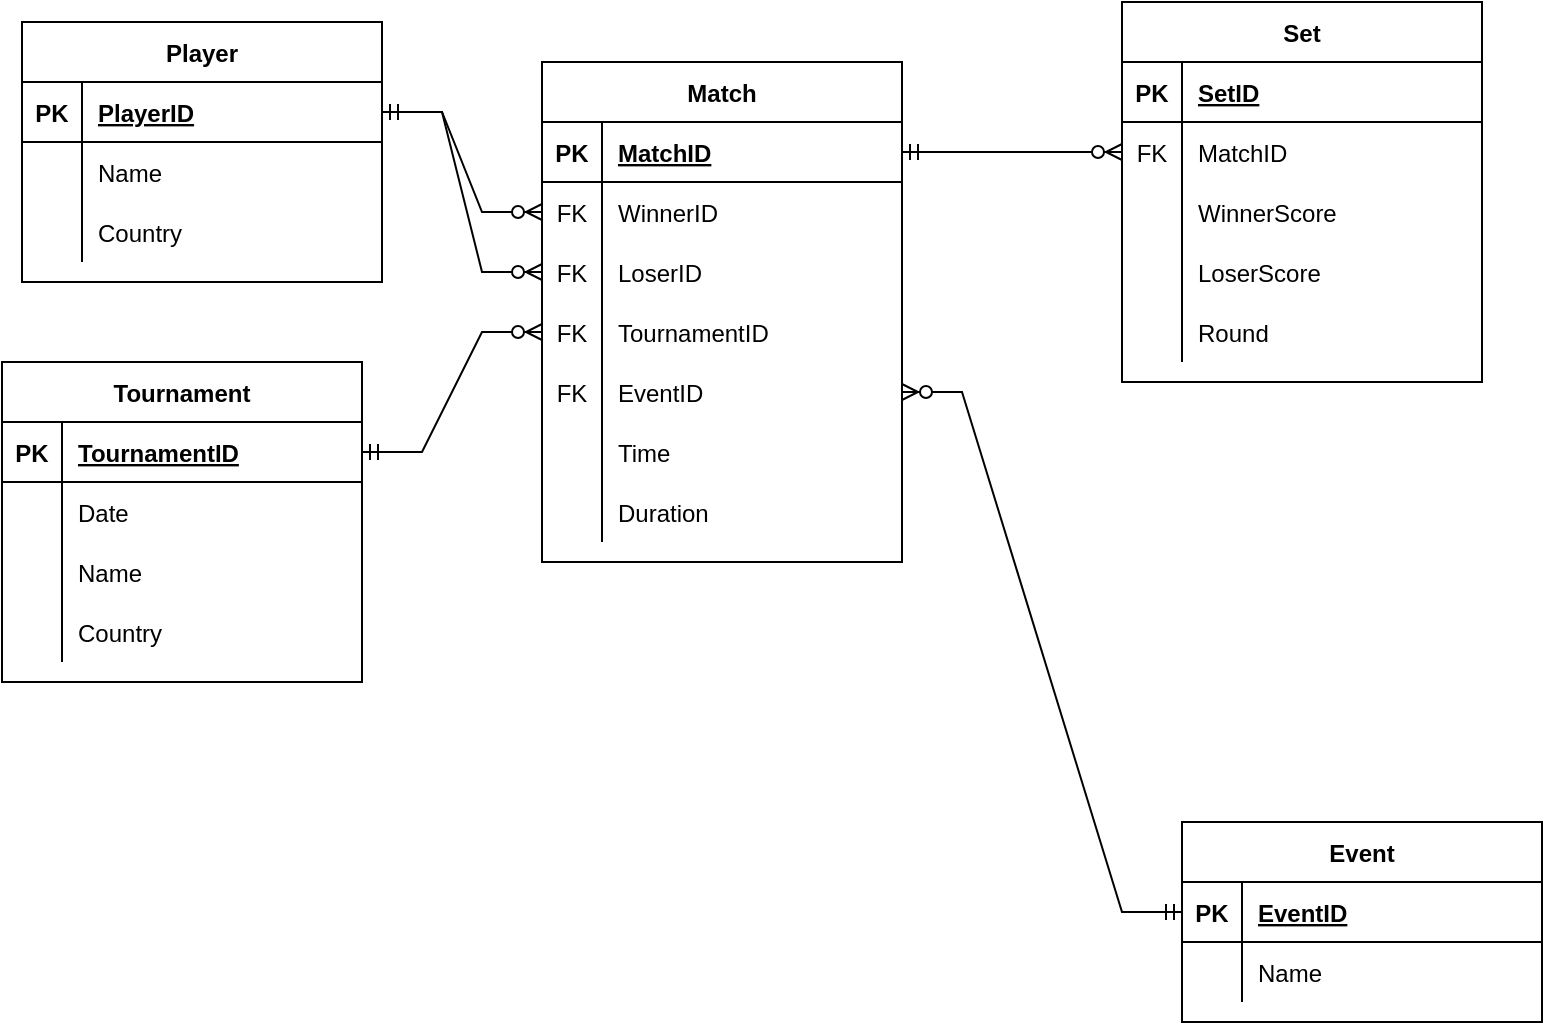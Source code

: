 <mxfile version="15.8.4" type="device"><diagram id="lJZy8PQJEHGjV0rUDn2W" name="Page-1"><mxGraphModel dx="1342" dy="802" grid="1" gridSize="10" guides="1" tooltips="1" connect="1" arrows="1" fold="1" page="1" pageScale="1" pageWidth="1100" pageHeight="850" math="0" shadow="0"><root><mxCell id="0"/><mxCell id="1" parent="0"/><mxCell id="m89uxuKctpAIgiCECu_l-1" value="Match" style="shape=table;startSize=30;container=1;collapsible=1;childLayout=tableLayout;fixedRows=1;rowLines=0;fontStyle=1;align=center;resizeLast=1;" parent="1" vertex="1"><mxGeometry x="480" y="110" width="180" height="250" as="geometry"/></mxCell><mxCell id="m89uxuKctpAIgiCECu_l-2" value="" style="shape=partialRectangle;collapsible=0;dropTarget=0;pointerEvents=0;fillColor=none;top=0;left=0;bottom=1;right=0;points=[[0,0.5],[1,0.5]];portConstraint=eastwest;" parent="m89uxuKctpAIgiCECu_l-1" vertex="1"><mxGeometry y="30" width="180" height="30" as="geometry"/></mxCell><mxCell id="m89uxuKctpAIgiCECu_l-3" value="PK" style="shape=partialRectangle;connectable=0;fillColor=none;top=0;left=0;bottom=0;right=0;fontStyle=1;overflow=hidden;" parent="m89uxuKctpAIgiCECu_l-2" vertex="1"><mxGeometry width="30" height="30" as="geometry"><mxRectangle width="30" height="30" as="alternateBounds"/></mxGeometry></mxCell><mxCell id="m89uxuKctpAIgiCECu_l-4" value="MatchID" style="shape=partialRectangle;connectable=0;fillColor=none;top=0;left=0;bottom=0;right=0;align=left;spacingLeft=6;fontStyle=5;overflow=hidden;" parent="m89uxuKctpAIgiCECu_l-2" vertex="1"><mxGeometry x="30" width="150" height="30" as="geometry"><mxRectangle width="150" height="30" as="alternateBounds"/></mxGeometry></mxCell><mxCell id="m89uxuKctpAIgiCECu_l-5" value="" style="shape=partialRectangle;collapsible=0;dropTarget=0;pointerEvents=0;fillColor=none;top=0;left=0;bottom=0;right=0;points=[[0,0.5],[1,0.5]];portConstraint=eastwest;" parent="m89uxuKctpAIgiCECu_l-1" vertex="1"><mxGeometry y="60" width="180" height="30" as="geometry"/></mxCell><mxCell id="m89uxuKctpAIgiCECu_l-6" value="FK" style="shape=partialRectangle;connectable=0;fillColor=none;top=0;left=0;bottom=0;right=0;editable=1;overflow=hidden;" parent="m89uxuKctpAIgiCECu_l-5" vertex="1"><mxGeometry width="30" height="30" as="geometry"><mxRectangle width="30" height="30" as="alternateBounds"/></mxGeometry></mxCell><mxCell id="m89uxuKctpAIgiCECu_l-7" value="WinnerID" style="shape=partialRectangle;connectable=0;fillColor=none;top=0;left=0;bottom=0;right=0;align=left;spacingLeft=6;overflow=hidden;" parent="m89uxuKctpAIgiCECu_l-5" vertex="1"><mxGeometry x="30" width="150" height="30" as="geometry"><mxRectangle width="150" height="30" as="alternateBounds"/></mxGeometry></mxCell><mxCell id="m89uxuKctpAIgiCECu_l-8" value="" style="shape=partialRectangle;collapsible=0;dropTarget=0;pointerEvents=0;fillColor=none;top=0;left=0;bottom=0;right=0;points=[[0,0.5],[1,0.5]];portConstraint=eastwest;" parent="m89uxuKctpAIgiCECu_l-1" vertex="1"><mxGeometry y="90" width="180" height="30" as="geometry"/></mxCell><mxCell id="m89uxuKctpAIgiCECu_l-9" value="FK" style="shape=partialRectangle;connectable=0;fillColor=none;top=0;left=0;bottom=0;right=0;editable=1;overflow=hidden;" parent="m89uxuKctpAIgiCECu_l-8" vertex="1"><mxGeometry width="30" height="30" as="geometry"><mxRectangle width="30" height="30" as="alternateBounds"/></mxGeometry></mxCell><mxCell id="m89uxuKctpAIgiCECu_l-10" value="LoserID" style="shape=partialRectangle;connectable=0;fillColor=none;top=0;left=0;bottom=0;right=0;align=left;spacingLeft=6;overflow=hidden;" parent="m89uxuKctpAIgiCECu_l-8" vertex="1"><mxGeometry x="30" width="150" height="30" as="geometry"><mxRectangle width="150" height="30" as="alternateBounds"/></mxGeometry></mxCell><mxCell id="m89uxuKctpAIgiCECu_l-11" value="" style="shape=partialRectangle;collapsible=0;dropTarget=0;pointerEvents=0;fillColor=none;top=0;left=0;bottom=0;right=0;points=[[0,0.5],[1,0.5]];portConstraint=eastwest;" parent="m89uxuKctpAIgiCECu_l-1" vertex="1"><mxGeometry y="120" width="180" height="30" as="geometry"/></mxCell><mxCell id="m89uxuKctpAIgiCECu_l-12" value="FK" style="shape=partialRectangle;connectable=0;fillColor=none;top=0;left=0;bottom=0;right=0;editable=1;overflow=hidden;" parent="m89uxuKctpAIgiCECu_l-11" vertex="1"><mxGeometry width="30" height="30" as="geometry"><mxRectangle width="30" height="30" as="alternateBounds"/></mxGeometry></mxCell><mxCell id="m89uxuKctpAIgiCECu_l-13" value="TournamentID" style="shape=partialRectangle;connectable=0;fillColor=none;top=0;left=0;bottom=0;right=0;align=left;spacingLeft=6;overflow=hidden;" parent="m89uxuKctpAIgiCECu_l-11" vertex="1"><mxGeometry x="30" width="150" height="30" as="geometry"><mxRectangle width="150" height="30" as="alternateBounds"/></mxGeometry></mxCell><mxCell id="m89uxuKctpAIgiCECu_l-46" style="shape=partialRectangle;collapsible=0;dropTarget=0;pointerEvents=0;fillColor=none;top=0;left=0;bottom=0;right=0;points=[[0,0.5],[1,0.5]];portConstraint=eastwest;" parent="m89uxuKctpAIgiCECu_l-1" vertex="1"><mxGeometry y="150" width="180" height="30" as="geometry"/></mxCell><mxCell id="m89uxuKctpAIgiCECu_l-47" value="FK" style="shape=partialRectangle;connectable=0;fillColor=none;top=0;left=0;bottom=0;right=0;editable=1;overflow=hidden;" parent="m89uxuKctpAIgiCECu_l-46" vertex="1"><mxGeometry width="30" height="30" as="geometry"><mxRectangle width="30" height="30" as="alternateBounds"/></mxGeometry></mxCell><mxCell id="m89uxuKctpAIgiCECu_l-48" value="EventID" style="shape=partialRectangle;connectable=0;fillColor=none;top=0;left=0;bottom=0;right=0;align=left;spacingLeft=6;overflow=hidden;" parent="m89uxuKctpAIgiCECu_l-46" vertex="1"><mxGeometry x="30" width="150" height="30" as="geometry"><mxRectangle width="150" height="30" as="alternateBounds"/></mxGeometry></mxCell><mxCell id="m89uxuKctpAIgiCECu_l-52" style="shape=partialRectangle;collapsible=0;dropTarget=0;pointerEvents=0;fillColor=none;top=0;left=0;bottom=0;right=0;points=[[0,0.5],[1,0.5]];portConstraint=eastwest;" parent="m89uxuKctpAIgiCECu_l-1" vertex="1"><mxGeometry y="180" width="180" height="30" as="geometry"/></mxCell><mxCell id="m89uxuKctpAIgiCECu_l-53" style="shape=partialRectangle;connectable=0;fillColor=none;top=0;left=0;bottom=0;right=0;editable=1;overflow=hidden;" parent="m89uxuKctpAIgiCECu_l-52" vertex="1"><mxGeometry width="30" height="30" as="geometry"><mxRectangle width="30" height="30" as="alternateBounds"/></mxGeometry></mxCell><mxCell id="m89uxuKctpAIgiCECu_l-54" value="Time" style="shape=partialRectangle;connectable=0;fillColor=none;top=0;left=0;bottom=0;right=0;align=left;spacingLeft=6;overflow=hidden;" parent="m89uxuKctpAIgiCECu_l-52" vertex="1"><mxGeometry x="30" width="150" height="30" as="geometry"><mxRectangle width="150" height="30" as="alternateBounds"/></mxGeometry></mxCell><mxCell id="m89uxuKctpAIgiCECu_l-49" style="shape=partialRectangle;collapsible=0;dropTarget=0;pointerEvents=0;fillColor=none;top=0;left=0;bottom=0;right=0;points=[[0,0.5],[1,0.5]];portConstraint=eastwest;" parent="m89uxuKctpAIgiCECu_l-1" vertex="1"><mxGeometry y="210" width="180" height="30" as="geometry"/></mxCell><mxCell id="m89uxuKctpAIgiCECu_l-50" style="shape=partialRectangle;connectable=0;fillColor=none;top=0;left=0;bottom=0;right=0;editable=1;overflow=hidden;" parent="m89uxuKctpAIgiCECu_l-49" vertex="1"><mxGeometry width="30" height="30" as="geometry"><mxRectangle width="30" height="30" as="alternateBounds"/></mxGeometry></mxCell><mxCell id="m89uxuKctpAIgiCECu_l-51" value="Duration" style="shape=partialRectangle;connectable=0;fillColor=none;top=0;left=0;bottom=0;right=0;align=left;spacingLeft=6;overflow=hidden;" parent="m89uxuKctpAIgiCECu_l-49" vertex="1"><mxGeometry x="30" width="150" height="30" as="geometry"><mxRectangle width="150" height="30" as="alternateBounds"/></mxGeometry></mxCell><mxCell id="m89uxuKctpAIgiCECu_l-14" value="Tournament" style="shape=table;startSize=30;container=1;collapsible=1;childLayout=tableLayout;fixedRows=1;rowLines=0;fontStyle=1;align=center;resizeLast=1;" parent="1" vertex="1"><mxGeometry x="210" y="260" width="180" height="160" as="geometry"/></mxCell><mxCell id="m89uxuKctpAIgiCECu_l-15" value="" style="shape=partialRectangle;collapsible=0;dropTarget=0;pointerEvents=0;fillColor=none;top=0;left=0;bottom=1;right=0;points=[[0,0.5],[1,0.5]];portConstraint=eastwest;" parent="m89uxuKctpAIgiCECu_l-14" vertex="1"><mxGeometry y="30" width="180" height="30" as="geometry"/></mxCell><mxCell id="m89uxuKctpAIgiCECu_l-16" value="PK" style="shape=partialRectangle;connectable=0;fillColor=none;top=0;left=0;bottom=0;right=0;fontStyle=1;overflow=hidden;" parent="m89uxuKctpAIgiCECu_l-15" vertex="1"><mxGeometry width="30" height="30" as="geometry"><mxRectangle width="30" height="30" as="alternateBounds"/></mxGeometry></mxCell><mxCell id="m89uxuKctpAIgiCECu_l-17" value="TournamentID" style="shape=partialRectangle;connectable=0;fillColor=none;top=0;left=0;bottom=0;right=0;align=left;spacingLeft=6;fontStyle=5;overflow=hidden;" parent="m89uxuKctpAIgiCECu_l-15" vertex="1"><mxGeometry x="30" width="150" height="30" as="geometry"><mxRectangle width="150" height="30" as="alternateBounds"/></mxGeometry></mxCell><mxCell id="m89uxuKctpAIgiCECu_l-18" value="" style="shape=partialRectangle;collapsible=0;dropTarget=0;pointerEvents=0;fillColor=none;top=0;left=0;bottom=0;right=0;points=[[0,0.5],[1,0.5]];portConstraint=eastwest;" parent="m89uxuKctpAIgiCECu_l-14" vertex="1"><mxGeometry y="60" width="180" height="30" as="geometry"/></mxCell><mxCell id="m89uxuKctpAIgiCECu_l-19" value="" style="shape=partialRectangle;connectable=0;fillColor=none;top=0;left=0;bottom=0;right=0;editable=1;overflow=hidden;" parent="m89uxuKctpAIgiCECu_l-18" vertex="1"><mxGeometry width="30" height="30" as="geometry"><mxRectangle width="30" height="30" as="alternateBounds"/></mxGeometry></mxCell><mxCell id="m89uxuKctpAIgiCECu_l-20" value="Date" style="shape=partialRectangle;connectable=0;fillColor=none;top=0;left=0;bottom=0;right=0;align=left;spacingLeft=6;overflow=hidden;" parent="m89uxuKctpAIgiCECu_l-18" vertex="1"><mxGeometry x="30" width="150" height="30" as="geometry"><mxRectangle width="150" height="30" as="alternateBounds"/></mxGeometry></mxCell><mxCell id="m89uxuKctpAIgiCECu_l-21" value="" style="shape=partialRectangle;collapsible=0;dropTarget=0;pointerEvents=0;fillColor=none;top=0;left=0;bottom=0;right=0;points=[[0,0.5],[1,0.5]];portConstraint=eastwest;" parent="m89uxuKctpAIgiCECu_l-14" vertex="1"><mxGeometry y="90" width="180" height="30" as="geometry"/></mxCell><mxCell id="m89uxuKctpAIgiCECu_l-22" value="" style="shape=partialRectangle;connectable=0;fillColor=none;top=0;left=0;bottom=0;right=0;editable=1;overflow=hidden;" parent="m89uxuKctpAIgiCECu_l-21" vertex="1"><mxGeometry width="30" height="30" as="geometry"><mxRectangle width="30" height="30" as="alternateBounds"/></mxGeometry></mxCell><mxCell id="m89uxuKctpAIgiCECu_l-23" value="Name" style="shape=partialRectangle;connectable=0;fillColor=none;top=0;left=0;bottom=0;right=0;align=left;spacingLeft=6;overflow=hidden;" parent="m89uxuKctpAIgiCECu_l-21" vertex="1"><mxGeometry x="30" width="150" height="30" as="geometry"><mxRectangle width="150" height="30" as="alternateBounds"/></mxGeometry></mxCell><mxCell id="m89uxuKctpAIgiCECu_l-40" style="shape=partialRectangle;collapsible=0;dropTarget=0;pointerEvents=0;fillColor=none;top=0;left=0;bottom=0;right=0;points=[[0,0.5],[1,0.5]];portConstraint=eastwest;" parent="m89uxuKctpAIgiCECu_l-14" vertex="1"><mxGeometry y="120" width="180" height="30" as="geometry"/></mxCell><mxCell id="m89uxuKctpAIgiCECu_l-41" style="shape=partialRectangle;connectable=0;fillColor=none;top=0;left=0;bottom=0;right=0;editable=1;overflow=hidden;" parent="m89uxuKctpAIgiCECu_l-40" vertex="1"><mxGeometry width="30" height="30" as="geometry"><mxRectangle width="30" height="30" as="alternateBounds"/></mxGeometry></mxCell><mxCell id="m89uxuKctpAIgiCECu_l-42" value="Country" style="shape=partialRectangle;connectable=0;fillColor=none;top=0;left=0;bottom=0;right=0;align=left;spacingLeft=6;overflow=hidden;" parent="m89uxuKctpAIgiCECu_l-40" vertex="1"><mxGeometry x="30" width="150" height="30" as="geometry"><mxRectangle width="150" height="30" as="alternateBounds"/></mxGeometry></mxCell><mxCell id="m89uxuKctpAIgiCECu_l-27" value="Player" style="shape=table;startSize=30;container=1;collapsible=1;childLayout=tableLayout;fixedRows=1;rowLines=0;fontStyle=1;align=center;resizeLast=1;" parent="1" vertex="1"><mxGeometry x="220" y="90" width="180" height="130" as="geometry"/></mxCell><mxCell id="m89uxuKctpAIgiCECu_l-28" value="" style="shape=partialRectangle;collapsible=0;dropTarget=0;pointerEvents=0;fillColor=none;top=0;left=0;bottom=1;right=0;points=[[0,0.5],[1,0.5]];portConstraint=eastwest;" parent="m89uxuKctpAIgiCECu_l-27" vertex="1"><mxGeometry y="30" width="180" height="30" as="geometry"/></mxCell><mxCell id="m89uxuKctpAIgiCECu_l-29" value="PK" style="shape=partialRectangle;connectable=0;fillColor=none;top=0;left=0;bottom=0;right=0;fontStyle=1;overflow=hidden;" parent="m89uxuKctpAIgiCECu_l-28" vertex="1"><mxGeometry width="30" height="30" as="geometry"><mxRectangle width="30" height="30" as="alternateBounds"/></mxGeometry></mxCell><mxCell id="m89uxuKctpAIgiCECu_l-30" value="PlayerID" style="shape=partialRectangle;connectable=0;fillColor=none;top=0;left=0;bottom=0;right=0;align=left;spacingLeft=6;fontStyle=5;overflow=hidden;" parent="m89uxuKctpAIgiCECu_l-28" vertex="1"><mxGeometry x="30" width="150" height="30" as="geometry"><mxRectangle width="150" height="30" as="alternateBounds"/></mxGeometry></mxCell><mxCell id="m89uxuKctpAIgiCECu_l-31" value="" style="shape=partialRectangle;collapsible=0;dropTarget=0;pointerEvents=0;fillColor=none;top=0;left=0;bottom=0;right=0;points=[[0,0.5],[1,0.5]];portConstraint=eastwest;" parent="m89uxuKctpAIgiCECu_l-27" vertex="1"><mxGeometry y="60" width="180" height="30" as="geometry"/></mxCell><mxCell id="m89uxuKctpAIgiCECu_l-32" value="" style="shape=partialRectangle;connectable=0;fillColor=none;top=0;left=0;bottom=0;right=0;editable=1;overflow=hidden;" parent="m89uxuKctpAIgiCECu_l-31" vertex="1"><mxGeometry width="30" height="30" as="geometry"><mxRectangle width="30" height="30" as="alternateBounds"/></mxGeometry></mxCell><mxCell id="m89uxuKctpAIgiCECu_l-33" value="Name" style="shape=partialRectangle;connectable=0;fillColor=none;top=0;left=0;bottom=0;right=0;align=left;spacingLeft=6;overflow=hidden;" parent="m89uxuKctpAIgiCECu_l-31" vertex="1"><mxGeometry x="30" width="150" height="30" as="geometry"><mxRectangle width="150" height="30" as="alternateBounds"/></mxGeometry></mxCell><mxCell id="xuREbcTkPkQBLucmySll-17" style="shape=partialRectangle;collapsible=0;dropTarget=0;pointerEvents=0;fillColor=none;top=0;left=0;bottom=0;right=0;points=[[0,0.5],[1,0.5]];portConstraint=eastwest;" parent="m89uxuKctpAIgiCECu_l-27" vertex="1"><mxGeometry y="90" width="180" height="30" as="geometry"/></mxCell><mxCell id="xuREbcTkPkQBLucmySll-18" style="shape=partialRectangle;connectable=0;fillColor=none;top=0;left=0;bottom=0;right=0;editable=1;overflow=hidden;" parent="xuREbcTkPkQBLucmySll-17" vertex="1"><mxGeometry width="30" height="30" as="geometry"><mxRectangle width="30" height="30" as="alternateBounds"/></mxGeometry></mxCell><mxCell id="xuREbcTkPkQBLucmySll-19" value="Country" style="shape=partialRectangle;connectable=0;fillColor=none;top=0;left=0;bottom=0;right=0;align=left;spacingLeft=6;overflow=hidden;" parent="xuREbcTkPkQBLucmySll-17" vertex="1"><mxGeometry x="30" width="150" height="30" as="geometry"><mxRectangle width="150" height="30" as="alternateBounds"/></mxGeometry></mxCell><mxCell id="m89uxuKctpAIgiCECu_l-55" value="Event" style="shape=table;startSize=30;container=1;collapsible=1;childLayout=tableLayout;fixedRows=1;rowLines=0;fontStyle=1;align=center;resizeLast=1;" parent="1" vertex="1"><mxGeometry x="800" y="490" width="180" height="100" as="geometry"/></mxCell><mxCell id="m89uxuKctpAIgiCECu_l-56" value="" style="shape=partialRectangle;collapsible=0;dropTarget=0;pointerEvents=0;fillColor=none;top=0;left=0;bottom=1;right=0;points=[[0,0.5],[1,0.5]];portConstraint=eastwest;" parent="m89uxuKctpAIgiCECu_l-55" vertex="1"><mxGeometry y="30" width="180" height="30" as="geometry"/></mxCell><mxCell id="m89uxuKctpAIgiCECu_l-57" value="PK" style="shape=partialRectangle;connectable=0;fillColor=none;top=0;left=0;bottom=0;right=0;fontStyle=1;overflow=hidden;" parent="m89uxuKctpAIgiCECu_l-56" vertex="1"><mxGeometry width="30" height="30" as="geometry"><mxRectangle width="30" height="30" as="alternateBounds"/></mxGeometry></mxCell><mxCell id="m89uxuKctpAIgiCECu_l-58" value="EventID" style="shape=partialRectangle;connectable=0;fillColor=none;top=0;left=0;bottom=0;right=0;align=left;spacingLeft=6;fontStyle=5;overflow=hidden;" parent="m89uxuKctpAIgiCECu_l-56" vertex="1"><mxGeometry x="30" width="150" height="30" as="geometry"><mxRectangle width="150" height="30" as="alternateBounds"/></mxGeometry></mxCell><mxCell id="m89uxuKctpAIgiCECu_l-59" value="" style="shape=partialRectangle;collapsible=0;dropTarget=0;pointerEvents=0;fillColor=none;top=0;left=0;bottom=0;right=0;points=[[0,0.5],[1,0.5]];portConstraint=eastwest;" parent="m89uxuKctpAIgiCECu_l-55" vertex="1"><mxGeometry y="60" width="180" height="30" as="geometry"/></mxCell><mxCell id="m89uxuKctpAIgiCECu_l-60" value="" style="shape=partialRectangle;connectable=0;fillColor=none;top=0;left=0;bottom=0;right=0;editable=1;overflow=hidden;" parent="m89uxuKctpAIgiCECu_l-59" vertex="1"><mxGeometry width="30" height="30" as="geometry"><mxRectangle width="30" height="30" as="alternateBounds"/></mxGeometry></mxCell><mxCell id="m89uxuKctpAIgiCECu_l-61" value="Name" style="shape=partialRectangle;connectable=0;fillColor=none;top=0;left=0;bottom=0;right=0;align=left;spacingLeft=6;overflow=hidden;" parent="m89uxuKctpAIgiCECu_l-59" vertex="1"><mxGeometry x="30" width="150" height="30" as="geometry"><mxRectangle width="150" height="30" as="alternateBounds"/></mxGeometry></mxCell><mxCell id="_xirClkmZPUJORzLyDUw-1" value="Set" style="shape=table;startSize=30;container=1;collapsible=1;childLayout=tableLayout;fixedRows=1;rowLines=0;fontStyle=1;align=center;resizeLast=1;" vertex="1" parent="1"><mxGeometry x="770" y="80" width="180" height="190" as="geometry"/></mxCell><mxCell id="_xirClkmZPUJORzLyDUw-2" value="" style="shape=partialRectangle;collapsible=0;dropTarget=0;pointerEvents=0;fillColor=none;top=0;left=0;bottom=1;right=0;points=[[0,0.5],[1,0.5]];portConstraint=eastwest;" vertex="1" parent="_xirClkmZPUJORzLyDUw-1"><mxGeometry y="30" width="180" height="30" as="geometry"/></mxCell><mxCell id="_xirClkmZPUJORzLyDUw-3" value="PK" style="shape=partialRectangle;connectable=0;fillColor=none;top=0;left=0;bottom=0;right=0;fontStyle=1;overflow=hidden;" vertex="1" parent="_xirClkmZPUJORzLyDUw-2"><mxGeometry width="30" height="30" as="geometry"><mxRectangle width="30" height="30" as="alternateBounds"/></mxGeometry></mxCell><mxCell id="_xirClkmZPUJORzLyDUw-4" value="SetID" style="shape=partialRectangle;connectable=0;fillColor=none;top=0;left=0;bottom=0;right=0;align=left;spacingLeft=6;fontStyle=5;overflow=hidden;" vertex="1" parent="_xirClkmZPUJORzLyDUw-2"><mxGeometry x="30" width="150" height="30" as="geometry"><mxRectangle width="150" height="30" as="alternateBounds"/></mxGeometry></mxCell><mxCell id="_xirClkmZPUJORzLyDUw-11" value="" style="shape=partialRectangle;collapsible=0;dropTarget=0;pointerEvents=0;fillColor=none;top=0;left=0;bottom=0;right=0;points=[[0,0.5],[1,0.5]];portConstraint=eastwest;" vertex="1" parent="_xirClkmZPUJORzLyDUw-1"><mxGeometry y="60" width="180" height="30" as="geometry"/></mxCell><mxCell id="_xirClkmZPUJORzLyDUw-12" value="FK" style="shape=partialRectangle;connectable=0;fillColor=none;top=0;left=0;bottom=0;right=0;editable=1;overflow=hidden;" vertex="1" parent="_xirClkmZPUJORzLyDUw-11"><mxGeometry width="30" height="30" as="geometry"><mxRectangle width="30" height="30" as="alternateBounds"/></mxGeometry></mxCell><mxCell id="_xirClkmZPUJORzLyDUw-13" value="MatchID" style="shape=partialRectangle;connectable=0;fillColor=none;top=0;left=0;bottom=0;right=0;align=left;spacingLeft=6;overflow=hidden;" vertex="1" parent="_xirClkmZPUJORzLyDUw-11"><mxGeometry x="30" width="150" height="30" as="geometry"><mxRectangle width="150" height="30" as="alternateBounds"/></mxGeometry></mxCell><mxCell id="_xirClkmZPUJORzLyDUw-14" style="shape=partialRectangle;collapsible=0;dropTarget=0;pointerEvents=0;fillColor=none;top=0;left=0;bottom=0;right=0;points=[[0,0.5],[1,0.5]];portConstraint=eastwest;" vertex="1" parent="_xirClkmZPUJORzLyDUw-1"><mxGeometry y="90" width="180" height="30" as="geometry"/></mxCell><mxCell id="_xirClkmZPUJORzLyDUw-15" value="" style="shape=partialRectangle;connectable=0;fillColor=none;top=0;left=0;bottom=0;right=0;editable=1;overflow=hidden;" vertex="1" parent="_xirClkmZPUJORzLyDUw-14"><mxGeometry width="30" height="30" as="geometry"><mxRectangle width="30" height="30" as="alternateBounds"/></mxGeometry></mxCell><mxCell id="_xirClkmZPUJORzLyDUw-16" value="WinnerScore" style="shape=partialRectangle;connectable=0;fillColor=none;top=0;left=0;bottom=0;right=0;align=left;spacingLeft=6;overflow=hidden;" vertex="1" parent="_xirClkmZPUJORzLyDUw-14"><mxGeometry x="30" width="150" height="30" as="geometry"><mxRectangle width="150" height="30" as="alternateBounds"/></mxGeometry></mxCell><mxCell id="_xirClkmZPUJORzLyDUw-17" style="shape=partialRectangle;collapsible=0;dropTarget=0;pointerEvents=0;fillColor=none;top=0;left=0;bottom=0;right=0;points=[[0,0.5],[1,0.5]];portConstraint=eastwest;" vertex="1" parent="_xirClkmZPUJORzLyDUw-1"><mxGeometry y="120" width="180" height="30" as="geometry"/></mxCell><mxCell id="_xirClkmZPUJORzLyDUw-18" style="shape=partialRectangle;connectable=0;fillColor=none;top=0;left=0;bottom=0;right=0;editable=1;overflow=hidden;" vertex="1" parent="_xirClkmZPUJORzLyDUw-17"><mxGeometry width="30" height="30" as="geometry"><mxRectangle width="30" height="30" as="alternateBounds"/></mxGeometry></mxCell><mxCell id="_xirClkmZPUJORzLyDUw-19" value="LoserScore" style="shape=partialRectangle;connectable=0;fillColor=none;top=0;left=0;bottom=0;right=0;align=left;spacingLeft=6;overflow=hidden;" vertex="1" parent="_xirClkmZPUJORzLyDUw-17"><mxGeometry x="30" width="150" height="30" as="geometry"><mxRectangle width="150" height="30" as="alternateBounds"/></mxGeometry></mxCell><mxCell id="_xirClkmZPUJORzLyDUw-20" style="shape=partialRectangle;collapsible=0;dropTarget=0;pointerEvents=0;fillColor=none;top=0;left=0;bottom=0;right=0;points=[[0,0.5],[1,0.5]];portConstraint=eastwest;" vertex="1" parent="_xirClkmZPUJORzLyDUw-1"><mxGeometry y="150" width="180" height="30" as="geometry"/></mxCell><mxCell id="_xirClkmZPUJORzLyDUw-21" style="shape=partialRectangle;connectable=0;fillColor=none;top=0;left=0;bottom=0;right=0;editable=1;overflow=hidden;" vertex="1" parent="_xirClkmZPUJORzLyDUw-20"><mxGeometry width="30" height="30" as="geometry"><mxRectangle width="30" height="30" as="alternateBounds"/></mxGeometry></mxCell><mxCell id="_xirClkmZPUJORzLyDUw-22" value="Round" style="shape=partialRectangle;connectable=0;fillColor=none;top=0;left=0;bottom=0;right=0;align=left;spacingLeft=6;overflow=hidden;" vertex="1" parent="_xirClkmZPUJORzLyDUw-20"><mxGeometry x="30" width="150" height="30" as="geometry"><mxRectangle width="150" height="30" as="alternateBounds"/></mxGeometry></mxCell><mxCell id="_xirClkmZPUJORzLyDUw-26" value="" style="edgeStyle=entityRelationEdgeStyle;fontSize=12;html=1;endArrow=ERzeroToMany;startArrow=ERmandOne;rounded=0;entryX=0;entryY=0.5;entryDx=0;entryDy=0;" edge="1" parent="1" source="m89uxuKctpAIgiCECu_l-28" target="m89uxuKctpAIgiCECu_l-5"><mxGeometry width="100" height="100" relative="1" as="geometry"><mxPoint x="500" y="460" as="sourcePoint"/><mxPoint x="600" y="360" as="targetPoint"/></mxGeometry></mxCell><mxCell id="_xirClkmZPUJORzLyDUw-27" value="" style="edgeStyle=entityRelationEdgeStyle;fontSize=12;html=1;endArrow=ERzeroToMany;startArrow=ERmandOne;rounded=0;" edge="1" parent="1" source="m89uxuKctpAIgiCECu_l-28" target="m89uxuKctpAIgiCECu_l-8"><mxGeometry width="100" height="100" relative="1" as="geometry"><mxPoint x="300" y="165" as="sourcePoint"/><mxPoint x="490" y="195" as="targetPoint"/></mxGeometry></mxCell><mxCell id="_xirClkmZPUJORzLyDUw-29" value="" style="edgeStyle=entityRelationEdgeStyle;fontSize=12;html=1;endArrow=ERzeroToMany;startArrow=ERmandOne;rounded=0;" edge="1" parent="1" source="m89uxuKctpAIgiCECu_l-15" target="m89uxuKctpAIgiCECu_l-11"><mxGeometry width="100" height="100" relative="1" as="geometry"><mxPoint x="140" y="315" as="sourcePoint"/><mxPoint x="220" y="345" as="targetPoint"/></mxGeometry></mxCell><mxCell id="_xirClkmZPUJORzLyDUw-30" value="" style="edgeStyle=entityRelationEdgeStyle;fontSize=12;html=1;endArrow=ERzeroToMany;startArrow=ERmandOne;rounded=0;exitX=0;exitY=0.5;exitDx=0;exitDy=0;" edge="1" parent="1" source="m89uxuKctpAIgiCECu_l-56" target="m89uxuKctpAIgiCECu_l-46"><mxGeometry width="100" height="100" relative="1" as="geometry"><mxPoint x="150" y="325" as="sourcePoint"/><mxPoint x="230" y="355" as="targetPoint"/></mxGeometry></mxCell><mxCell id="_xirClkmZPUJORzLyDUw-31" value="" style="edgeStyle=entityRelationEdgeStyle;fontSize=12;html=1;endArrow=ERzeroToMany;startArrow=ERmandOne;rounded=0;exitX=1;exitY=0.5;exitDx=0;exitDy=0;" edge="1" parent="1" source="m89uxuKctpAIgiCECu_l-2" target="_xirClkmZPUJORzLyDUw-11"><mxGeometry width="100" height="100" relative="1" as="geometry"><mxPoint x="480" y="557.5" as="sourcePoint"/><mxPoint x="600" y="472.5" as="targetPoint"/></mxGeometry></mxCell></root></mxGraphModel></diagram></mxfile>